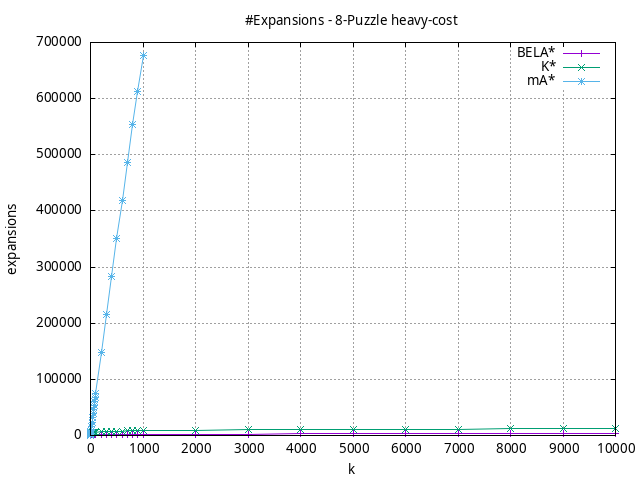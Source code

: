 #!/usr/bin/gnuplot
# -*- coding: utf-8 -*-
#
# results/n-puzzle/heavy-cost/8/8puzzle.heuristic.expansions.gnuplot
#
# Started on 12/09/2023 19:56:45
# Author: Carlos Linares López
set grid
set xlabel "k"
set ylabel "expansions"

set title "#Expansions - 8-Puzzle heavy-cost"

set terminal png enhanced font "Ariel,10"
set output '8puzzle.heuristic.expansions.png'

plot "-" title "BELA*"      with linesp, "-" title "K*"      with linesp, "-" title "mA*"      with linesp

	1 825.49
	2 875.9
	3 922.7
	4 943.35
	5 952.99
	6 984.95
	7 1001.18
	8 1032.37
	9 1042.2
	10 1050.49
	20 1140.9
	30 1215.1
	40 1279.05
	50 1312.42
	60 1321.8
	70 1339.02
	80 1395.87
	90 1440.7
	100 1459.69
	200 1628.1
	300 1731.48
	400 1828.7
	500 1915.41
	600 1957.16
	700 2050.59
	800 2082.36
	900 2119.71
	1000 2138.68
	2000 2393.8
	3000 2604.62
	4000 2719.08
	5000 2825.67
	6000 2887.29
	7000 2988.69
	8000 3129.24
	9000 3228.63
	10000 3244.5
end
	1 875.95
	2 1956.14
	3 2555.37
	4 2836.96
	5 3209.69
	6 3288.89
	7 3417.32
	8 3581.29
	9 3759.25
	10 3894.54
	20 4313.94
	30 4723.48
	40 4947.25
	50 5230.17
	60 5305.68
	70 5403.35
	80 5495.43
	90 5553.53
	100 5646.23
	200 6550.91
	300 6974.17
	400 7249.58
	500 7464.21
	600 7816.82
	700 8121.16
	800 8231.16
	900 8295.39
	1000 8398.66
	2000 9438.91
	3000 10160.98
	4000 10487.3
	5000 11012.4
	6000 11248.19
	7000 11479.38
	8000 11806.65
	9000 12222.65
	10000 12291.74
end
	1 825.49
	2 1629.76
	3 2493.0
	4 3346.66
	5 4135.06
	6 4938.86
	7 5717.4
	8 6545.73
	9 7316.2
	10 8148.45
	20 16144.7
	30 23933.53
	40 31618.52
	50 38964.08
	60 46067.79
	70 53245.73
	80 60812.08
	90 68089.45
	100 75077.08
	200 147354.64
	300 215299.62
	400 283068.36
	500 350686.77
	600 418811.95
	700 487056.12
	800 553522.42
	900 613003.13
	1000 677592.14
end
